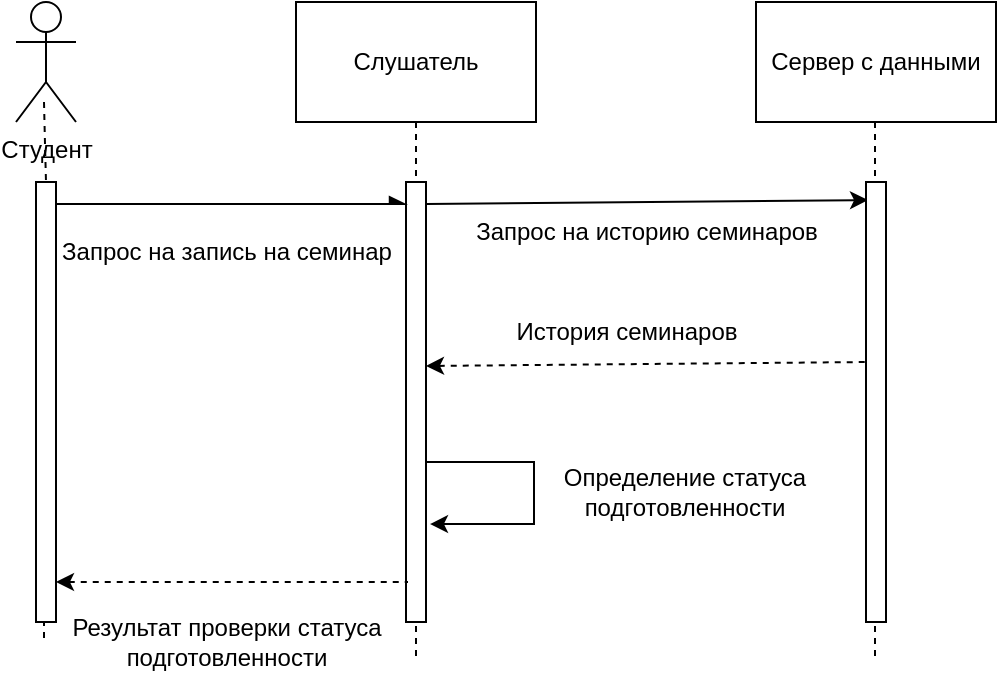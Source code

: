 <mxfile version="24.0.7" type="device">
  <diagram name="Страница — 1" id="CrJ080NFnx5UMRq6oB-1">
    <mxGraphModel dx="666" dy="423" grid="1" gridSize="10" guides="1" tooltips="1" connect="1" arrows="1" fold="1" page="1" pageScale="1" pageWidth="827" pageHeight="1169" math="0" shadow="0">
      <root>
        <mxCell id="0" />
        <mxCell id="1" parent="0" />
        <mxCell id="icmPHPR5q2C8trYXrLY3-1" value="Студент" style="shape=umlActor;verticalLabelPosition=bottom;verticalAlign=top;html=1;outlineConnect=0;" parent="1" vertex="1">
          <mxGeometry x="80" y="140" width="30" height="60" as="geometry" />
        </mxCell>
        <mxCell id="klcaSzAFblSfFX0HmZ7P-1" style="edgeStyle=orthogonalEdgeStyle;rounded=0;orthogonalLoop=1;jettySize=auto;html=1;exitX=0.5;exitY=1;exitDx=0;exitDy=0;dashed=1;endArrow=none;endFill=0;" edge="1" parent="1" source="icmPHPR5q2C8trYXrLY3-5">
          <mxGeometry relative="1" as="geometry">
            <mxPoint x="280" y="470" as="targetPoint" />
          </mxGeometry>
        </mxCell>
        <mxCell id="icmPHPR5q2C8trYXrLY3-5" value="Слушатель" style="rounded=0;whiteSpace=wrap;html=1;" parent="1" vertex="1">
          <mxGeometry x="220" y="140" width="120" height="60" as="geometry" />
        </mxCell>
        <mxCell id="icmPHPR5q2C8trYXrLY3-6" value="Сервер с данными" style="rounded=0;whiteSpace=wrap;html=1;" parent="1" vertex="1">
          <mxGeometry x="450" y="140" width="120" height="60" as="geometry" />
        </mxCell>
        <mxCell id="icmPHPR5q2C8trYXrLY3-7" value="" style="rounded=0;whiteSpace=wrap;html=1;" parent="1" vertex="1">
          <mxGeometry x="275" y="230" width="10" height="220" as="geometry" />
        </mxCell>
        <mxCell id="icmPHPR5q2C8trYXrLY3-8" value="" style="endArrow=async;html=1;rounded=0;exitX=0.9;exitY=0.05;exitDx=0;exitDy=0;exitPerimeter=0;endFill=1;" parent="1" edge="1">
          <mxGeometry width="50" height="50" relative="1" as="geometry">
            <mxPoint x="99.0" y="241.0" as="sourcePoint" />
            <mxPoint x="275" y="241" as="targetPoint" />
          </mxGeometry>
        </mxCell>
        <mxCell id="icmPHPR5q2C8trYXrLY3-9" value="Запрос на запись на семинар" style="text;html=1;align=center;verticalAlign=middle;resizable=0;points=[];autosize=1;strokeColor=none;fillColor=none;" parent="1" vertex="1">
          <mxGeometry x="90" y="250" width="190" height="30" as="geometry" />
        </mxCell>
        <mxCell id="icmPHPR5q2C8trYXrLY3-11" value="" style="endArrow=classic;html=1;rounded=0;exitX=1;exitY=0.05;exitDx=0;exitDy=0;exitPerimeter=0;entryX=0.1;entryY=0.041;entryDx=0;entryDy=0;entryPerimeter=0;" parent="1" source="icmPHPR5q2C8trYXrLY3-7" edge="1">
          <mxGeometry width="50" height="50" relative="1" as="geometry">
            <mxPoint x="300" y="240" as="sourcePoint" />
            <mxPoint x="506" y="239.02" as="targetPoint" />
          </mxGeometry>
        </mxCell>
        <mxCell id="icmPHPR5q2C8trYXrLY3-12" value="Запрос на историю семинаров" style="text;html=1;align=center;verticalAlign=middle;resizable=0;points=[];autosize=1;strokeColor=none;fillColor=none;" parent="1" vertex="1">
          <mxGeometry x="300" y="240" width="190" height="30" as="geometry" />
        </mxCell>
        <mxCell id="icmPHPR5q2C8trYXrLY3-13" value="" style="endArrow=none;html=1;rounded=0;exitX=1;exitY=0.05;exitDx=0;exitDy=0;exitPerimeter=0;entryX=0.1;entryY=0.041;entryDx=0;entryDy=0;entryPerimeter=0;endFill=0;startArrow=classic;startFill=1;dashed=1;" parent="1" edge="1">
          <mxGeometry width="50" height="50" relative="1" as="geometry">
            <mxPoint x="285" y="322" as="sourcePoint" />
            <mxPoint x="506" y="320" as="targetPoint" />
          </mxGeometry>
        </mxCell>
        <mxCell id="icmPHPR5q2C8trYXrLY3-14" value="История семинаров" style="text;html=1;align=center;verticalAlign=middle;resizable=0;points=[];autosize=1;strokeColor=none;fillColor=none;" parent="1" vertex="1">
          <mxGeometry x="320" y="290" width="130" height="30" as="geometry" />
        </mxCell>
        <mxCell id="icmPHPR5q2C8trYXrLY3-17" value="" style="endArrow=classic;html=1;rounded=0;edgeStyle=orthogonalEdgeStyle;exitX=1.1;exitY=0.541;exitDx=0;exitDy=0;exitPerimeter=0;entryX=1.3;entryY=0.682;entryDx=0;entryDy=0;entryPerimeter=0;" parent="1" edge="1">
          <mxGeometry width="50" height="50" relative="1" as="geometry">
            <mxPoint x="285" y="370.02" as="sourcePoint" />
            <mxPoint x="287" y="401.04" as="targetPoint" />
            <Array as="points">
              <mxPoint x="339" y="370" />
              <mxPoint x="339" y="401" />
            </Array>
          </mxGeometry>
        </mxCell>
        <mxCell id="icmPHPR5q2C8trYXrLY3-19" value="Определение статуса&lt;div&gt;подготовленности&lt;/div&gt;" style="text;html=1;align=center;verticalAlign=middle;resizable=0;points=[];autosize=1;strokeColor=none;fillColor=none;" parent="1" vertex="1">
          <mxGeometry x="344" y="365" width="140" height="40" as="geometry" />
        </mxCell>
        <mxCell id="icmPHPR5q2C8trYXrLY3-20" value="" style="endArrow=none;html=1;rounded=0;exitX=0.9;exitY=0.05;exitDx=0;exitDy=0;exitPerimeter=0;entryX=0;entryY=0.05;entryDx=0;entryDy=0;entryPerimeter=0;endFill=0;startArrow=classic;startFill=1;dashed=1;" parent="1" edge="1">
          <mxGeometry width="50" height="50" relative="1" as="geometry">
            <mxPoint x="100" y="430" as="sourcePoint" />
            <mxPoint x="276" y="430" as="targetPoint" />
          </mxGeometry>
        </mxCell>
        <mxCell id="icmPHPR5q2C8trYXrLY3-21" value="Результат проверки статуса&lt;div&gt;подготовленности&lt;/div&gt;" style="text;html=1;align=center;verticalAlign=middle;resizable=0;points=[];autosize=1;strokeColor=none;fillColor=none;" parent="1" vertex="1">
          <mxGeometry x="95" y="440" width="180" height="40" as="geometry" />
        </mxCell>
        <mxCell id="klcaSzAFblSfFX0HmZ7P-2" style="edgeStyle=orthogonalEdgeStyle;rounded=0;orthogonalLoop=1;jettySize=auto;html=1;exitX=0.5;exitY=1;exitDx=0;exitDy=0;dashed=1;endArrow=none;endFill=0;" edge="1" parent="1" source="klcaSzAFblSfFX0HmZ7P-4">
          <mxGeometry relative="1" as="geometry">
            <mxPoint x="94" y="460" as="targetPoint" />
            <mxPoint x="94" y="190" as="sourcePoint" />
          </mxGeometry>
        </mxCell>
        <mxCell id="klcaSzAFblSfFX0HmZ7P-3" style="edgeStyle=orthogonalEdgeStyle;rounded=0;orthogonalLoop=1;jettySize=auto;html=1;exitX=0.5;exitY=1;exitDx=0;exitDy=0;dashed=1;endArrow=none;endFill=0;" edge="1" parent="1">
          <mxGeometry relative="1" as="geometry">
            <mxPoint x="509.5" y="470" as="targetPoint" />
            <mxPoint x="509.5" y="200" as="sourcePoint" />
          </mxGeometry>
        </mxCell>
        <mxCell id="klcaSzAFblSfFX0HmZ7P-5" value="" style="edgeStyle=orthogonalEdgeStyle;rounded=0;orthogonalLoop=1;jettySize=auto;html=1;exitX=0.5;exitY=1;exitDx=0;exitDy=0;dashed=1;endArrow=none;endFill=0;" edge="1" parent="1" target="klcaSzAFblSfFX0HmZ7P-4">
          <mxGeometry relative="1" as="geometry">
            <mxPoint x="94" y="460" as="targetPoint" />
            <mxPoint x="94" y="190" as="sourcePoint" />
          </mxGeometry>
        </mxCell>
        <mxCell id="klcaSzAFblSfFX0HmZ7P-4" value="" style="rounded=0;whiteSpace=wrap;html=1;" vertex="1" parent="1">
          <mxGeometry x="90" y="230" width="10" height="220" as="geometry" />
        </mxCell>
        <mxCell id="klcaSzAFblSfFX0HmZ7P-6" value="" style="rounded=0;whiteSpace=wrap;html=1;" vertex="1" parent="1">
          <mxGeometry x="505" y="230" width="10" height="220" as="geometry" />
        </mxCell>
      </root>
    </mxGraphModel>
  </diagram>
</mxfile>

